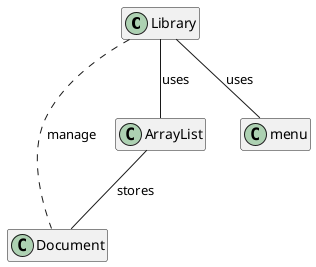 @startuml class diagram

hide empty methods
hide empty attributes

class Library{}

class Document{}

class ArrayList{}

class menu{}

Library -- menu : uses
Library -- ArrayList : uses
ArrayList -- Document : stores
Library .. Document : manage 

@enduml